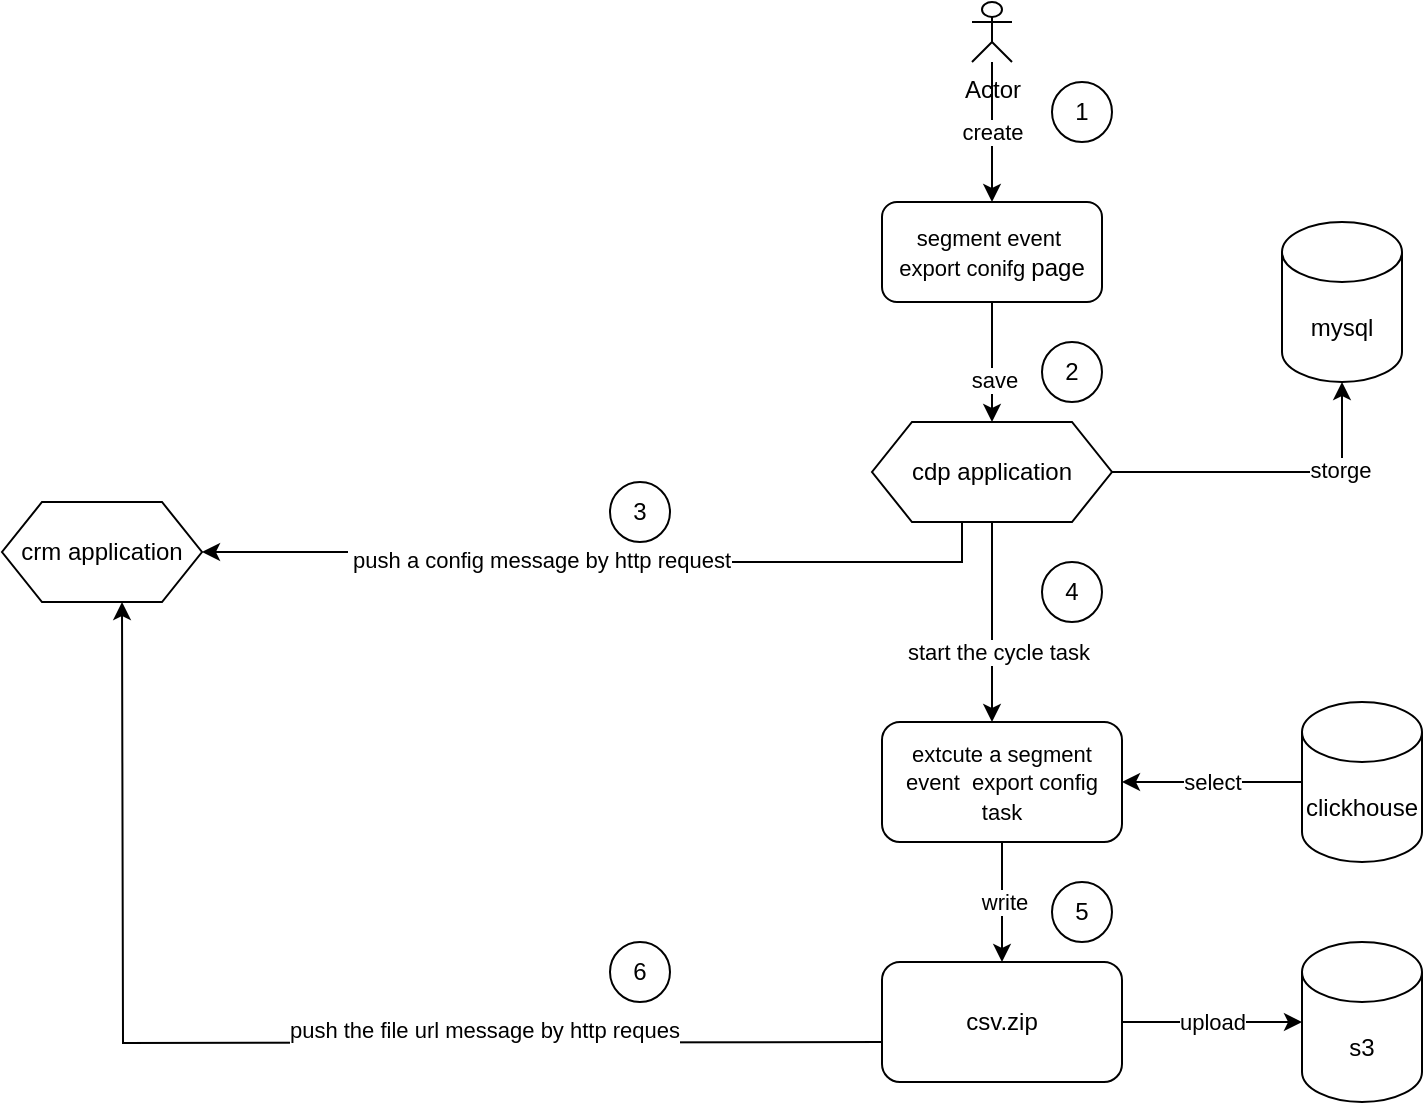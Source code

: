<mxfile version="16.5.3" type="github">
  <diagram id="Ko94YyY6CqmRafKTrrOy" name="Page-1">
    <mxGraphModel dx="1422" dy="-375" grid="1" gridSize="10" guides="1" tooltips="1" connect="1" arrows="1" fold="1" page="1" pageScale="1" pageWidth="827" pageHeight="1169" math="0" shadow="0">
      <root>
        <mxCell id="0" />
        <mxCell id="1" parent="0" />
        <mxCell id="FMzGi7S7NGd03d2ww3Zg-19" style="edgeStyle=orthogonalEdgeStyle;rounded=0;orthogonalLoop=1;jettySize=auto;html=1;exitX=0.5;exitY=1;exitDx=0;exitDy=0;entryX=0.5;entryY=0;entryDx=0;entryDy=0;" edge="1" parent="1" source="FMzGi7S7NGd03d2ww3Zg-1" target="FMzGi7S7NGd03d2ww3Zg-9">
          <mxGeometry relative="1" as="geometry" />
        </mxCell>
        <mxCell id="FMzGi7S7NGd03d2ww3Zg-20" value="save" style="edgeLabel;html=1;align=center;verticalAlign=middle;resizable=0;points=[];" vertex="1" connectable="0" parent="FMzGi7S7NGd03d2ww3Zg-19">
          <mxGeometry x="0.295" y="1" relative="1" as="geometry">
            <mxPoint as="offset" />
          </mxGeometry>
        </mxCell>
        <mxCell id="FMzGi7S7NGd03d2ww3Zg-1" value="&lt;span style=&quot;font-size: 11px ; background-color: rgb(255 , 255 , 255)&quot;&gt;segment event&amp;nbsp; export conifg&amp;nbsp;&lt;/span&gt;page" style="rounded=1;whiteSpace=wrap;html=1;" vertex="1" parent="1">
          <mxGeometry x="520" y="1280" width="110" height="50" as="geometry" />
        </mxCell>
        <mxCell id="FMzGi7S7NGd03d2ww3Zg-2" value="mysql" style="shape=cylinder3;whiteSpace=wrap;html=1;boundedLbl=1;backgroundOutline=1;size=15;" vertex="1" parent="1">
          <mxGeometry x="720" y="1290" width="60" height="80" as="geometry" />
        </mxCell>
        <mxCell id="FMzGi7S7NGd03d2ww3Zg-8" value="crm application" style="shape=hexagon;perimeter=hexagonPerimeter2;whiteSpace=wrap;html=1;fixedSize=1;" vertex="1" parent="1">
          <mxGeometry x="80" y="1430" width="100" height="50" as="geometry" />
        </mxCell>
        <mxCell id="FMzGi7S7NGd03d2ww3Zg-11" style="edgeStyle=orthogonalEdgeStyle;rounded=0;orthogonalLoop=1;jettySize=auto;html=1;entryX=0.5;entryY=1;entryDx=0;entryDy=0;entryPerimeter=0;" edge="1" parent="1" source="FMzGi7S7NGd03d2ww3Zg-9" target="FMzGi7S7NGd03d2ww3Zg-2">
          <mxGeometry relative="1" as="geometry" />
        </mxCell>
        <mxCell id="FMzGi7S7NGd03d2ww3Zg-13" value="storge" style="edgeLabel;html=1;align=center;verticalAlign=middle;resizable=0;points=[];" vertex="1" connectable="0" parent="FMzGi7S7NGd03d2ww3Zg-11">
          <mxGeometry x="0.422" y="1" relative="1" as="geometry">
            <mxPoint as="offset" />
          </mxGeometry>
        </mxCell>
        <mxCell id="FMzGi7S7NGd03d2ww3Zg-15" style="edgeStyle=orthogonalEdgeStyle;rounded=0;orthogonalLoop=1;jettySize=auto;html=1;exitX=0.375;exitY=1;exitDx=0;exitDy=0;entryX=1;entryY=0.5;entryDx=0;entryDy=0;" edge="1" parent="1" source="FMzGi7S7NGd03d2ww3Zg-9" target="FMzGi7S7NGd03d2ww3Zg-8">
          <mxGeometry relative="1" as="geometry" />
        </mxCell>
        <mxCell id="FMzGi7S7NGd03d2ww3Zg-16" value="&amp;nbsp;push a config message by http request" style="edgeLabel;html=1;align=center;verticalAlign=middle;resizable=0;points=[];" vertex="1" connectable="0" parent="FMzGi7S7NGd03d2ww3Zg-15">
          <mxGeometry x="0.154" relative="1" as="geometry">
            <mxPoint as="offset" />
          </mxGeometry>
        </mxCell>
        <mxCell id="FMzGi7S7NGd03d2ww3Zg-21" style="edgeStyle=orthogonalEdgeStyle;rounded=0;orthogonalLoop=1;jettySize=auto;html=1;exitX=0.5;exitY=1;exitDx=0;exitDy=0;" edge="1" parent="1" source="FMzGi7S7NGd03d2ww3Zg-9">
          <mxGeometry relative="1" as="geometry">
            <mxPoint x="575" y="1540" as="targetPoint" />
          </mxGeometry>
        </mxCell>
        <mxCell id="FMzGi7S7NGd03d2ww3Zg-23" value="start the cycle task" style="edgeLabel;html=1;align=center;verticalAlign=middle;resizable=0;points=[];" vertex="1" connectable="0" parent="FMzGi7S7NGd03d2ww3Zg-21">
          <mxGeometry x="0.3" y="2" relative="1" as="geometry">
            <mxPoint as="offset" />
          </mxGeometry>
        </mxCell>
        <mxCell id="FMzGi7S7NGd03d2ww3Zg-9" value="cdp application" style="shape=hexagon;perimeter=hexagonPerimeter2;whiteSpace=wrap;html=1;fixedSize=1;" vertex="1" parent="1">
          <mxGeometry x="515" y="1390" width="120" height="50" as="geometry" />
        </mxCell>
        <mxCell id="FMzGi7S7NGd03d2ww3Zg-25" value="write" style="edgeStyle=orthogonalEdgeStyle;rounded=0;orthogonalLoop=1;jettySize=auto;html=1;exitX=0.5;exitY=1;exitDx=0;exitDy=0;" edge="1" parent="1" source="FMzGi7S7NGd03d2ww3Zg-22">
          <mxGeometry relative="1" as="geometry">
            <mxPoint x="580" y="1660" as="targetPoint" />
          </mxGeometry>
        </mxCell>
        <mxCell id="FMzGi7S7NGd03d2ww3Zg-22" value="&lt;span style=&quot;font-size: 11px ; background-color: rgb(255 , 255 , 255)&quot;&gt;extcute a segment event&amp;nbsp; export config task&lt;/span&gt;" style="rounded=1;whiteSpace=wrap;html=1;" vertex="1" parent="1">
          <mxGeometry x="520" y="1540" width="120" height="60" as="geometry" />
        </mxCell>
        <mxCell id="FMzGi7S7NGd03d2ww3Zg-30" value="upload" style="edgeStyle=orthogonalEdgeStyle;rounded=0;orthogonalLoop=1;jettySize=auto;html=1;exitX=1;exitY=0.5;exitDx=0;exitDy=0;entryX=0;entryY=0.5;entryDx=0;entryDy=0;entryPerimeter=0;" edge="1" parent="1" source="FMzGi7S7NGd03d2ww3Zg-26" target="FMzGi7S7NGd03d2ww3Zg-27">
          <mxGeometry relative="1" as="geometry" />
        </mxCell>
        <mxCell id="FMzGi7S7NGd03d2ww3Zg-26" value="csv.zip" style="rounded=1;whiteSpace=wrap;html=1;" vertex="1" parent="1">
          <mxGeometry x="520" y="1660" width="120" height="60" as="geometry" />
        </mxCell>
        <mxCell id="FMzGi7S7NGd03d2ww3Zg-27" value="s3" style="shape=cylinder3;whiteSpace=wrap;html=1;boundedLbl=1;backgroundOutline=1;size=15;" vertex="1" parent="1">
          <mxGeometry x="730" y="1650" width="60" height="80" as="geometry" />
        </mxCell>
        <mxCell id="FMzGi7S7NGd03d2ww3Zg-56" value="select" style="edgeStyle=orthogonalEdgeStyle;rounded=0;orthogonalLoop=1;jettySize=auto;html=1;exitX=0;exitY=0.5;exitDx=0;exitDy=0;exitPerimeter=0;entryX=1;entryY=0.5;entryDx=0;entryDy=0;" edge="1" parent="1" source="FMzGi7S7NGd03d2ww3Zg-32" target="FMzGi7S7NGd03d2ww3Zg-22">
          <mxGeometry relative="1" as="geometry" />
        </mxCell>
        <mxCell id="FMzGi7S7NGd03d2ww3Zg-32" value="clickhouse" style="shape=cylinder3;whiteSpace=wrap;html=1;boundedLbl=1;backgroundOutline=1;size=15;" vertex="1" parent="1">
          <mxGeometry x="730" y="1530" width="60" height="80" as="geometry" />
        </mxCell>
        <mxCell id="FMzGi7S7NGd03d2ww3Zg-37" style="edgeStyle=orthogonalEdgeStyle;rounded=0;orthogonalLoop=1;jettySize=auto;html=1;" edge="1" parent="1">
          <mxGeometry relative="1" as="geometry">
            <mxPoint x="140" y="1480" as="targetPoint" />
            <mxPoint x="520" y="1700" as="sourcePoint" />
          </mxGeometry>
        </mxCell>
        <mxCell id="FMzGi7S7NGd03d2ww3Zg-38" value="push the file url message by http reques&lt;br&gt;&amp;nbsp;&amp;nbsp;" style="edgeLabel;html=1;align=center;verticalAlign=middle;resizable=0;points=[];" vertex="1" connectable="0" parent="FMzGi7S7NGd03d2ww3Zg-37">
          <mxGeometry x="-0.258" y="-1" relative="1" as="geometry">
            <mxPoint x="23" y="1" as="offset" />
          </mxGeometry>
        </mxCell>
        <mxCell id="FMzGi7S7NGd03d2ww3Zg-39" value="1" style="ellipse;whiteSpace=wrap;html=1;" vertex="1" parent="1">
          <mxGeometry x="605" y="1220" width="30" height="30" as="geometry" />
        </mxCell>
        <mxCell id="FMzGi7S7NGd03d2ww3Zg-40" value="2" style="ellipse;whiteSpace=wrap;html=1;" vertex="1" parent="1">
          <mxGeometry x="600" y="1350" width="30" height="30" as="geometry" />
        </mxCell>
        <mxCell id="FMzGi7S7NGd03d2ww3Zg-42" value="3" style="ellipse;whiteSpace=wrap;html=1;" vertex="1" parent="1">
          <mxGeometry x="384" y="1420" width="30" height="30" as="geometry" />
        </mxCell>
        <mxCell id="FMzGi7S7NGd03d2ww3Zg-43" value="4" style="ellipse;whiteSpace=wrap;html=1;" vertex="1" parent="1">
          <mxGeometry x="600" y="1460" width="30" height="30" as="geometry" />
        </mxCell>
        <mxCell id="FMzGi7S7NGd03d2ww3Zg-44" value="5" style="ellipse;whiteSpace=wrap;html=1;" vertex="1" parent="1">
          <mxGeometry x="605" y="1620" width="30" height="30" as="geometry" />
        </mxCell>
        <mxCell id="FMzGi7S7NGd03d2ww3Zg-45" value="6" style="ellipse;whiteSpace=wrap;html=1;" vertex="1" parent="1">
          <mxGeometry x="384" y="1650" width="30" height="30" as="geometry" />
        </mxCell>
        <mxCell id="FMzGi7S7NGd03d2ww3Zg-55" value="create" style="edgeStyle=orthogonalEdgeStyle;rounded=0;orthogonalLoop=1;jettySize=auto;html=1;entryX=0.5;entryY=0;entryDx=0;entryDy=0;" edge="1" parent="1" source="FMzGi7S7NGd03d2ww3Zg-51" target="FMzGi7S7NGd03d2ww3Zg-1">
          <mxGeometry relative="1" as="geometry" />
        </mxCell>
        <mxCell id="FMzGi7S7NGd03d2ww3Zg-51" value="Actor" style="shape=umlActor;verticalLabelPosition=bottom;verticalAlign=top;html=1;outlineConnect=0;" vertex="1" parent="1">
          <mxGeometry x="565" y="1180" width="20" height="30" as="geometry" />
        </mxCell>
      </root>
    </mxGraphModel>
  </diagram>
</mxfile>
